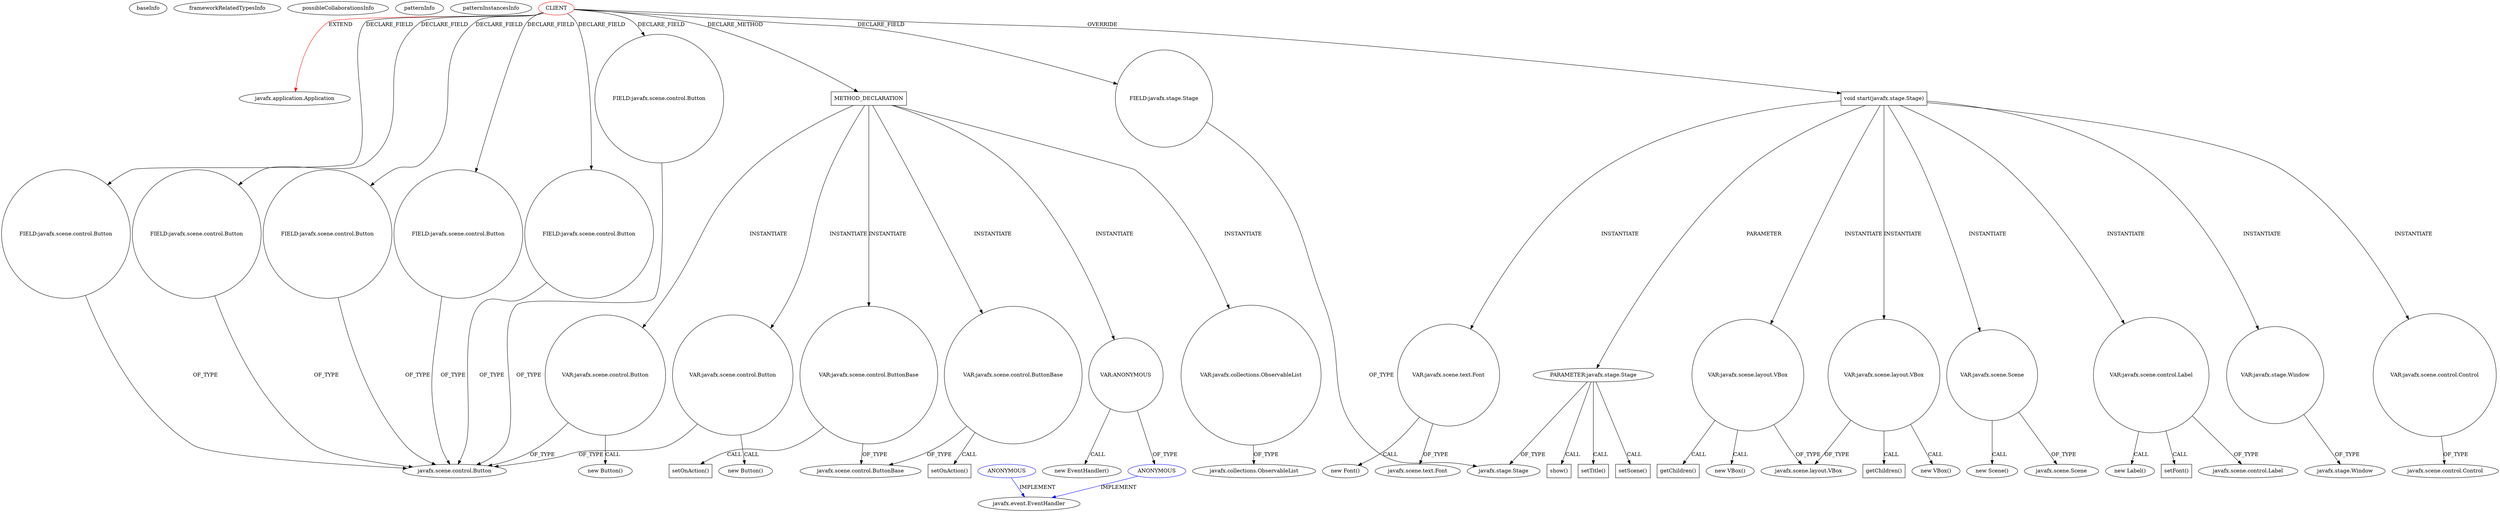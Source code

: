 digraph {
baseInfo[graphId=132,category="pattern",isAnonymous=false,possibleRelation=true]
frameworkRelatedTypesInfo[0="javafx.application.Application"]
possibleCollaborationsInfo[0="132~INSTANTIATION-CLIENT_METHOD_DECLARATION-~javafx.application.Application ~javafx.event.EventHandler ~false~true"]
patternInfo[frequency=2.0,patternRootClient=0]
patternInstancesInfo[0="tgregerson-lc3~/tgregerson-lc3/lc3-master/LC3Sim/src/lc3sim/ui/UIFXMain.java~UIFXMain~4520",1="mathiasj33-VocLearn~/mathiasj33-VocLearn/VocLearn-master/src/net/softwarepage/voclearn/code/Gui.java~Gui~3576"]
1[label="javafx.application.Application",vertexType="FRAMEWORK_CLASS_TYPE",isFrameworkType=false]
0[label="CLIENT",vertexType="ROOT_CLIENT_CLASS_DECLARATION",isFrameworkType=false,color=red]
18[label="FIELD:javafx.scene.control.Button",vertexType="FIELD_DECLARATION",isFrameworkType=false,shape=circle]
4[label="FIELD:javafx.scene.control.Button",vertexType="FIELD_DECLARATION",isFrameworkType=false,shape=circle]
32[label="FIELD:javafx.scene.control.Button",vertexType="FIELD_DECLARATION",isFrameworkType=false,shape=circle]
34[label="FIELD:javafx.scene.control.Button",vertexType="FIELD_DECLARATION",isFrameworkType=false,shape=circle]
14[label="FIELD:javafx.scene.control.Button",vertexType="FIELD_DECLARATION",isFrameworkType=false,shape=circle]
2[label="FIELD:javafx.scene.control.Button",vertexType="FIELD_DECLARATION",isFrameworkType=false,shape=circle]
38[label="void start(javafx.stage.Stage)",vertexType="OVERRIDING_METHOD_DECLARATION",isFrameworkType=false,shape=box]
39[label="PARAMETER:javafx.stage.Stage",vertexType="PARAMETER_DECLARATION",isFrameworkType=false]
230[label="show()",vertexType="INSIDE_CALL",isFrameworkType=false,shape=box]
129[label="VAR:javafx.scene.layout.VBox",vertexType="VARIABLE_EXPRESION",isFrameworkType=false,shape=circle]
151[label="getChildren()",vertexType="INSIDE_CALL",isFrameworkType=false,shape=box]
160[label="VAR:javafx.scene.layout.VBox",vertexType="VARIABLE_EXPRESION",isFrameworkType=false,shape=circle]
182[label="getChildren()",vertexType="INSIDE_CALL",isFrameworkType=false,shape=box]
26[label="FIELD:javafx.stage.Stage",vertexType="FIELD_DECLARATION",isFrameworkType=false,shape=circle]
3[label="javafx.scene.control.Button",vertexType="FRAMEWORK_CLASS_TYPE",isFrameworkType=false]
48[label="setTitle()",vertexType="INSIDE_CALL",isFrameworkType=false,shape=box]
27[label="javafx.stage.Stage",vertexType="FRAMEWORK_CLASS_TYPE",isFrameworkType=false]
42[label="VAR:javafx.scene.Scene",vertexType="VARIABLE_EXPRESION",isFrameworkType=false,shape=circle]
41[label="new Scene()",vertexType="CONSTRUCTOR_CALL",isFrameworkType=false]
163[label="VAR:javafx.scene.control.Label",vertexType="VARIABLE_EXPRESION",isFrameworkType=false,shape=circle]
87[label="javafx.scene.control.Label",vertexType="FRAMEWORK_CLASS_TYPE",isFrameworkType=false]
162[label="new Label()",vertexType="CONSTRUCTOR_CALL",isFrameworkType=false]
49[label="VAR:javafx.stage.Window",vertexType="VARIABLE_EXPRESION",isFrameworkType=false,shape=circle]
51[label="javafx.stage.Window",vertexType="FRAMEWORK_CLASS_TYPE",isFrameworkType=false]
406[label="METHOD_DECLARATION",vertexType="CLIENT_METHOD_DECLARATION",isFrameworkType=false,shape=box]
634[label="VAR:javafx.scene.control.ButtonBase",vertexType="VARIABLE_EXPRESION",isFrameworkType=false,shape=circle]
639[label="VAR:javafx.scene.control.ButtonBase",vertexType="VARIABLE_EXPRESION",isFrameworkType=false,shape=circle]
643[label="VAR:ANONYMOUS",vertexType="VARIABLE_EXPRESION",isFrameworkType=false,shape=circle]
555[label="VAR:javafx.scene.control.Button",vertexType="VARIABLE_EXPRESION",isFrameworkType=false,shape=circle]
614[label="VAR:javafx.scene.control.Button",vertexType="VARIABLE_EXPRESION",isFrameworkType=false,shape=circle]
128[label="new VBox()",vertexType="CONSTRUCTOR_CALL",isFrameworkType=false]
159[label="new VBox()",vertexType="CONSTRUCTOR_CALL",isFrameworkType=false]
37[label="javafx.scene.layout.VBox",vertexType="FRAMEWORK_CLASS_TYPE",isFrameworkType=false]
420[label="VAR:javafx.collections.ObservableList",vertexType="VARIABLE_EXPRESION",isFrameworkType=false,shape=circle]
644[label="ANONYMOUS",vertexType="REFERENCE_ANONYMOUS_DECLARATION",isFrameworkType=false,color=blue]
642[label="new EventHandler()",vertexType="CONSTRUCTOR_CALL",isFrameworkType=false]
21[label="javafx.collections.ObservableList",vertexType="FRAMEWORK_INTERFACE_TYPE",isFrameworkType=false]
241[label="javafx.event.EventHandler",vertexType="FRAMEWORK_INTERFACE_TYPE",isFrameworkType=false]
389[label="ANONYMOUS",vertexType="REFERENCE_ANONYMOUS_DECLARATION",isFrameworkType=false,color=blue]
237[label="javafx.scene.control.ButtonBase",vertexType="FRAMEWORK_CLASS_TYPE",isFrameworkType=false]
613[label="new Button()",vertexType="CONSTRUCTOR_CALL",isFrameworkType=false]
554[label="new Button()",vertexType="CONSTRUCTOR_CALL",isFrameworkType=false]
228[label="setScene()",vertexType="INSIDE_CALL",isFrameworkType=false,shape=box]
43[label="javafx.scene.Scene",vertexType="FRAMEWORK_CLASS_TYPE",isFrameworkType=false]
166[label="setFont()",vertexType="INSIDE_CALL",isFrameworkType=false,shape=box]
54[label="VAR:javafx.scene.control.Control",vertexType="VARIABLE_EXPRESION",isFrameworkType=false,shape=circle]
56[label="javafx.scene.control.Control",vertexType="FRAMEWORK_CLASS_TYPE",isFrameworkType=false]
640[label="setOnAction()",vertexType="INSIDE_CALL",isFrameworkType=false,shape=box]
635[label="setOnAction()",vertexType="INSIDE_CALL",isFrameworkType=false,shape=box]
204[label="VAR:javafx.scene.text.Font",vertexType="VARIABLE_EXPRESION",isFrameworkType=false,shape=circle]
203[label="new Font()",vertexType="CONSTRUCTOR_CALL",isFrameworkType=false]
92[label="javafx.scene.text.Font",vertexType="FRAMEWORK_CLASS_TYPE",isFrameworkType=false]
639->640[label="CALL"]
406->634[label="INSTANTIATE"]
406->614[label="INSTANTIATE"]
0->4[label="DECLARE_FIELD"]
42->43[label="OF_TYPE"]
54->56[label="OF_TYPE"]
4->3[label="OF_TYPE"]
406->420[label="INSTANTIATE"]
39->48[label="CALL"]
18->3[label="OF_TYPE"]
49->51[label="OF_TYPE"]
0->406[label="DECLARE_METHOD"]
38->49[label="INSTANTIATE"]
38->54[label="INSTANTIATE"]
555->554[label="CALL"]
204->203[label="CALL"]
639->237[label="OF_TYPE"]
389->241[label="IMPLEMENT",color=blue]
0->26[label="DECLARE_FIELD"]
644->241[label="IMPLEMENT",color=blue]
38->160[label="INSTANTIATE"]
614->613[label="CALL"]
39->27[label="OF_TYPE"]
555->3[label="OF_TYPE"]
42->41[label="CALL"]
39->230[label="CALL"]
38->129[label="INSTANTIATE"]
38->204[label="INSTANTIATE"]
643->642[label="CALL"]
643->644[label="OF_TYPE"]
0->14[label="DECLARE_FIELD"]
0->32[label="DECLARE_FIELD"]
634->635[label="CALL"]
406->643[label="INSTANTIATE"]
0->18[label="DECLARE_FIELD"]
39->228[label="CALL"]
160->37[label="OF_TYPE"]
14->3[label="OF_TYPE"]
204->92[label="OF_TYPE"]
0->34[label="DECLARE_FIELD"]
160->159[label="CALL"]
0->38[label="OVERRIDE"]
420->21[label="OF_TYPE"]
38->39[label="PARAMETER"]
129->37[label="OF_TYPE"]
129->151[label="CALL"]
163->166[label="CALL"]
32->3[label="OF_TYPE"]
160->182[label="CALL"]
406->639[label="INSTANTIATE"]
38->42[label="INSTANTIATE"]
0->2[label="DECLARE_FIELD"]
2->3[label="OF_TYPE"]
406->555[label="INSTANTIATE"]
38->163[label="INSTANTIATE"]
614->3[label="OF_TYPE"]
634->237[label="OF_TYPE"]
129->128[label="CALL"]
26->27[label="OF_TYPE"]
163->87[label="OF_TYPE"]
34->3[label="OF_TYPE"]
0->1[label="EXTEND",color=red]
163->162[label="CALL"]
}
